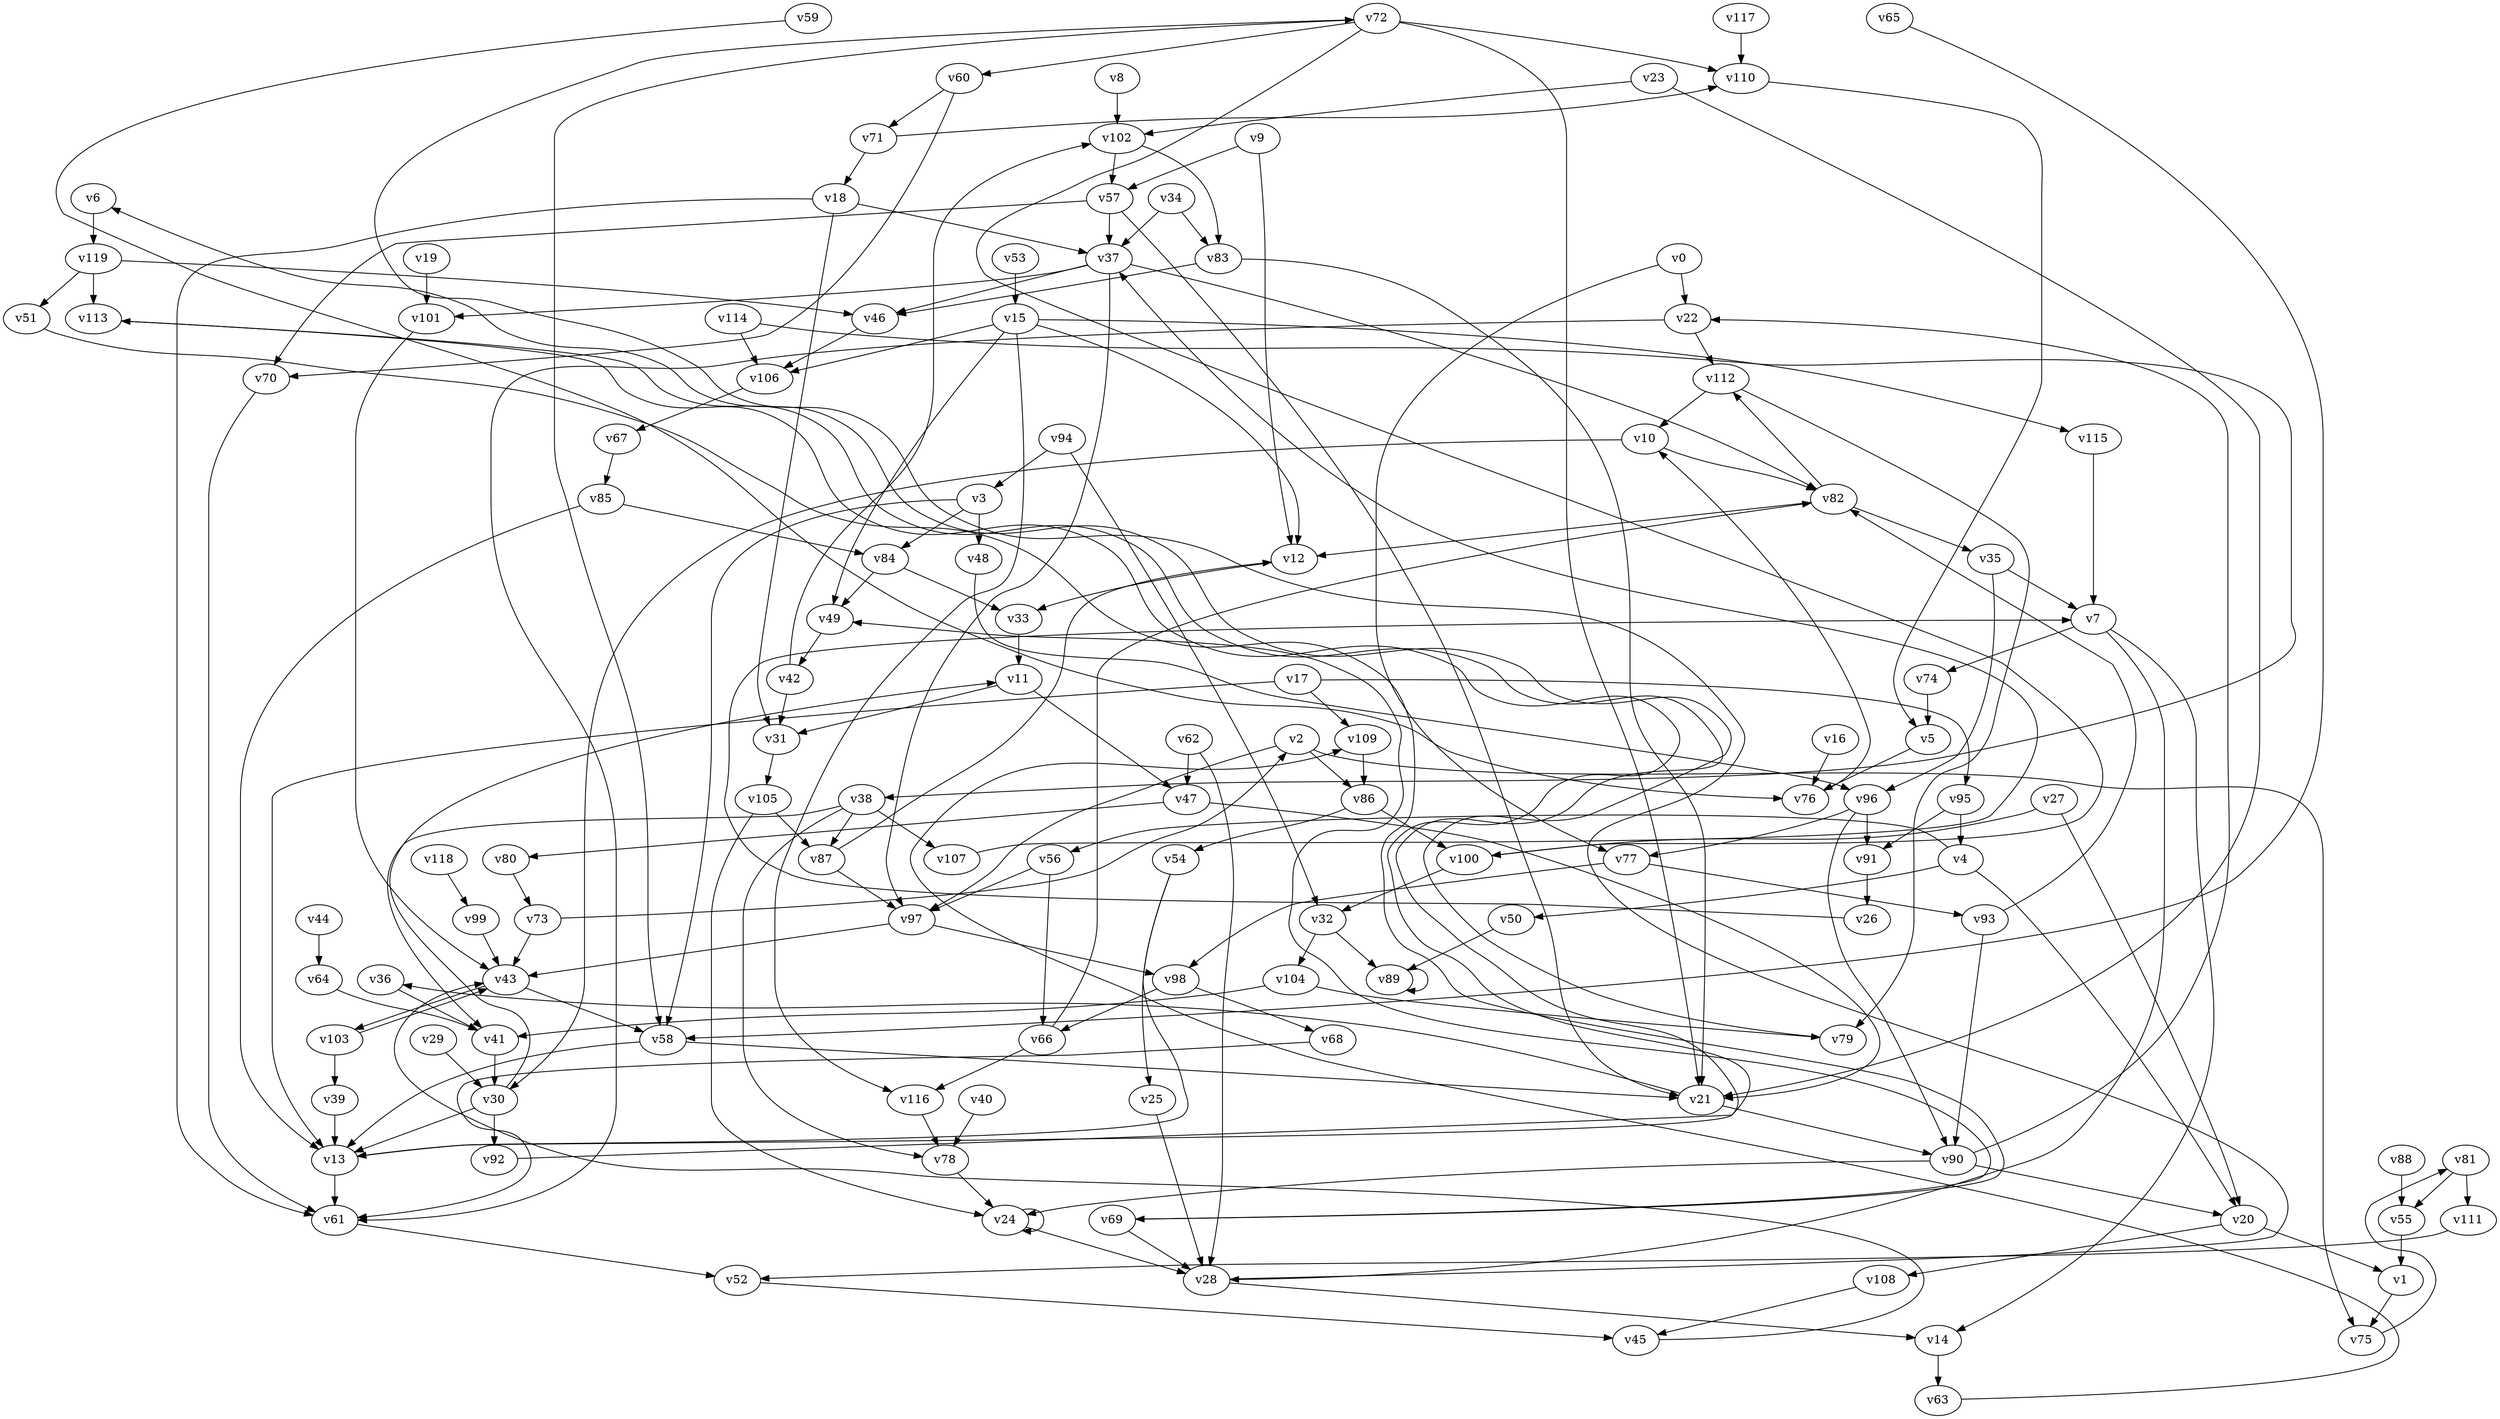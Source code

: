 // Benchmark game 175 - 120 vertices
// time_bound: 37
// targets: v85
digraph G {
    v0 [name="v0", player=1];
    v1 [name="v1", player=0];
    v2 [name="v2", player=1];
    v3 [name="v3", player=0];
    v4 [name="v4", player=0];
    v5 [name="v5", player=0];
    v6 [name="v6", player=0];
    v7 [name="v7", player=0];
    v8 [name="v8", player=0];
    v9 [name="v9", player=1];
    v10 [name="v10", player=1];
    v11 [name="v11", player=1];
    v12 [name="v12", player=0];
    v13 [name="v13", player=0];
    v14 [name="v14", player=0];
    v15 [name="v15", player=0];
    v16 [name="v16", player=1];
    v17 [name="v17", player=0];
    v18 [name="v18", player=1];
    v19 [name="v19", player=0];
    v20 [name="v20", player=0];
    v21 [name="v21", player=1];
    v22 [name="v22", player=0];
    v23 [name="v23", player=1];
    v24 [name="v24", player=1];
    v25 [name="v25", player=1];
    v26 [name="v26", player=1];
    v27 [name="v27", player=0];
    v28 [name="v28", player=0];
    v29 [name="v29", player=1];
    v30 [name="v30", player=1];
    v31 [name="v31", player=1];
    v32 [name="v32", player=1];
    v33 [name="v33", player=1];
    v34 [name="v34", player=1];
    v35 [name="v35", player=0];
    v36 [name="v36", player=1];
    v37 [name="v37", player=1];
    v38 [name="v38", player=0];
    v39 [name="v39", player=1];
    v40 [name="v40", player=0];
    v41 [name="v41", player=0];
    v42 [name="v42", player=1];
    v43 [name="v43", player=1];
    v44 [name="v44", player=1];
    v45 [name="v45", player=0];
    v46 [name="v46", player=1];
    v47 [name="v47", player=0];
    v48 [name="v48", player=0];
    v49 [name="v49", player=0];
    v50 [name="v50", player=1];
    v51 [name="v51", player=0];
    v52 [name="v52", player=0];
    v53 [name="v53", player=1];
    v54 [name="v54", player=1];
    v55 [name="v55", player=1];
    v56 [name="v56", player=0];
    v57 [name="v57", player=1];
    v58 [name="v58", player=1];
    v59 [name="v59", player=1];
    v60 [name="v60", player=0];
    v61 [name="v61", player=1];
    v62 [name="v62", player=0];
    v63 [name="v63", player=0];
    v64 [name="v64", player=1];
    v65 [name="v65", player=0];
    v66 [name="v66", player=0];
    v67 [name="v67", player=1];
    v68 [name="v68", player=1];
    v69 [name="v69", player=1];
    v70 [name="v70", player=1];
    v71 [name="v71", player=1];
    v72 [name="v72", player=1];
    v73 [name="v73", player=0];
    v74 [name="v74", player=1];
    v75 [name="v75", player=1];
    v76 [name="v76", player=1];
    v77 [name="v77", player=1];
    v78 [name="v78", player=1];
    v79 [name="v79", player=0];
    v80 [name="v80", player=0];
    v81 [name="v81", player=1];
    v82 [name="v82", player=1];
    v83 [name="v83", player=1];
    v84 [name="v84", player=0];
    v85 [name="v85", player=0, target=1];
    v86 [name="v86", player=1];
    v87 [name="v87", player=1];
    v88 [name="v88", player=1];
    v89 [name="v89", player=0];
    v90 [name="v90", player=1];
    v91 [name="v91", player=0];
    v92 [name="v92", player=1];
    v93 [name="v93", player=1];
    v94 [name="v94", player=0];
    v95 [name="v95", player=0];
    v96 [name="v96", player=0];
    v97 [name="v97", player=0];
    v98 [name="v98", player=0];
    v99 [name="v99", player=1];
    v100 [name="v100", player=0];
    v101 [name="v101", player=1];
    v102 [name="v102", player=0];
    v103 [name="v103", player=1];
    v104 [name="v104", player=1];
    v105 [name="v105", player=1];
    v106 [name="v106", player=0];
    v107 [name="v107", player=0];
    v108 [name="v108", player=0];
    v109 [name="v109", player=0];
    v110 [name="v110", player=1];
    v111 [name="v111", player=0];
    v112 [name="v112", player=0];
    v113 [name="v113", player=0];
    v114 [name="v114", player=1];
    v115 [name="v115", player=1];
    v116 [name="v116", player=0];
    v117 [name="v117", player=0];
    v118 [name="v118", player=0];
    v119 [name="v119", player=0];

    v0 -> v77;
    v1 -> v75;
    v2 -> v86;
    v3 -> v48;
    v4 -> v56 [constraint="t >= 5"];
    v5 -> v76;
    v6 -> v119;
    v7 -> v14;
    v8 -> v102;
    v9 -> v12;
    v10 -> v30;
    v11 -> v31;
    v12 -> v33;
    v13 -> v61;
    v14 -> v63;
    v15 -> v106;
    v16 -> v76;
    v17 -> v109;
    v18 -> v37;
    v19 -> v101;
    v20 -> v1;
    v21 -> v36 [constraint="t mod 3 == 0"];
    v22 -> v112;
    v23 -> v21;
    v24 -> v24;
    v25 -> v28;
    v26 -> v7 [constraint="t >= 5"];
    v27 -> v20;
    v28 -> v72 [constraint="t mod 5 == 3"];
    v29 -> v30;
    v30 -> v11 [constraint="t >= 1"];
    v31 -> v105;
    v32 -> v104;
    v33 -> v11;
    v34 -> v83;
    v35 -> v96;
    v36 -> v41;
    v37 -> v101;
    v38 -> v87;
    v39 -> v13;
    v40 -> v78;
    v41 -> v30;
    v42 -> v102;
    v43 -> v103;
    v44 -> v64;
    v45 -> v43 [constraint="t >= 3"];
    v46 -> v106;
    v47 -> v80;
    v48 -> v96 [constraint="t mod 2 == 1"];
    v49 -> v42;
    v50 -> v89;
    v51 -> v69 [constraint="t >= 2"];
    v52 -> v45;
    v53 -> v15;
    v54 -> v13 [constraint="t < 12"];
    v55 -> v1;
    v56 -> v97;
    v57 -> v37;
    v58 -> v21;
    v59 -> v76 [constraint="t mod 4 == 3"];
    v60 -> v70 [constraint="t >= 1"];
    v61 -> v52;
    v62 -> v28;
    v63 -> v109 [constraint="t mod 5 == 0"];
    v64 -> v41;
    v65 -> v58 [constraint="t < 15"];
    v66 -> v82;
    v67 -> v85;
    v68 -> v61 [constraint="t >= 3"];
    v69 -> v49 [constraint="t < 10"];
    v70 -> v61;
    v71 -> v110 [constraint="t < 12"];
    v72 -> v100 [constraint="t < 13"];
    v73 -> v2 [constraint="t mod 3 == 1"];
    v74 -> v5;
    v75 -> v81 [constraint="t mod 2 == 0"];
    v76 -> v10;
    v77 -> v98;
    v78 -> v24;
    v79 -> v6 [constraint="t < 11"];
    v80 -> v73;
    v81 -> v111;
    v82 -> v112;
    v83 -> v46;
    v84 -> v49;
    v85 -> v84;
    v86 -> v100;
    v87 -> v12;
    v88 -> v55;
    v89 -> v89;
    v90 -> v20;
    v91 -> v26;
    v92 -> v113 [constraint="t < 11"];
    v93 -> v82;
    v94 -> v32;
    v95 -> v4;
    v96 -> v90;
    v97 -> v98;
    v98 -> v68;
    v99 -> v43;
    v100 -> v32;
    v101 -> v43;
    v102 -> v83;
    v103 -> v39;
    v104 -> v79;
    v105 -> v87;
    v106 -> v67;
    v107 -> v37 [constraint="t < 12"];
    v108 -> v45;
    v109 -> v86;
    v110 -> v5;
    v111 -> v52 [constraint="t < 12"];
    v112 -> v10;
    v113 -> v13 [constraint="t >= 4"];
    v114 -> v38 [constraint="t >= 1"];
    v115 -> v7;
    v116 -> v78;
    v117 -> v110;
    v118 -> v99;
    v119 -> v51;
    v34 -> v37;
    v15 -> v12;
    v90 -> v22;
    v97 -> v43;
    v9 -> v57;
    v27 -> v100;
    v119 -> v113;
    v96 -> v91;
    v98 -> v66;
    v82 -> v35;
    v10 -> v82;
    v62 -> v47;
    v3 -> v84;
    v23 -> v102;
    v18 -> v61;
    v69 -> v28;
    v85 -> v13;
    v15 -> v49;
    v73 -> v43;
    v18 -> v31;
    v119 -> v46;
    v93 -> v90;
    v77 -> v93;
    v90 -> v24;
    v72 -> v21;
    v83 -> v21;
    v7 -> v74;
    v7 -> v28;
    v20 -> v108;
    v35 -> v7;
    v94 -> v3;
    v57 -> v21;
    v87 -> v97;
    v17 -> v13;
    v66 -> v116;
    v57 -> v70;
    v95 -> v91;
    v104 -> v41;
    v37 -> v82;
    v22 -> v61;
    v0 -> v22;
    v2 -> v75;
    v114 -> v106;
    v38 -> v41;
    v43 -> v58;
    v32 -> v89;
    v54 -> v25;
    v112 -> v79;
    v72 -> v110;
    v2 -> v97;
    v37 -> v97;
    v30 -> v92;
    v28 -> v14;
    v86 -> v54;
    v71 -> v18;
    v3 -> v58;
    v56 -> v66;
    v47 -> v21;
    v102 -> v57;
    v42 -> v31;
    v17 -> v95;
    v4 -> v50;
    v82 -> v12;
    v105 -> v24;
    v38 -> v107;
    v15 -> v116;
    v96 -> v77;
    v21 -> v90;
    v58 -> v13;
    v24 -> v28;
    v72 -> v58;
    v84 -> v33;
    v103 -> v43;
    v4 -> v20;
    v15 -> v115;
    v37 -> v46;
    v30 -> v13;
    v11 -> v47;
    v72 -> v60;
    v38 -> v78;
    v60 -> v71;
    v81 -> v55;
}
